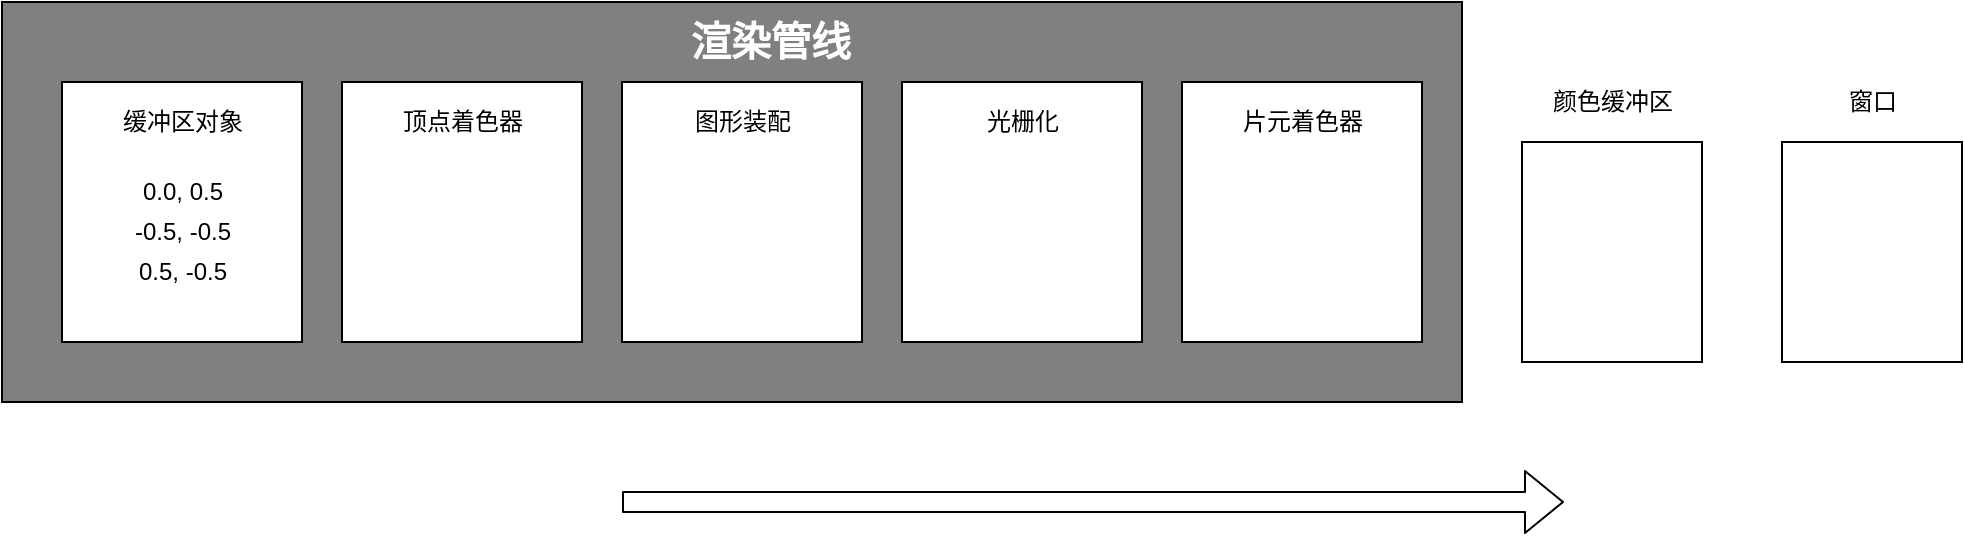 <mxfile version="14.6.13" type="device"><diagram id="A709e6_6HgD3ipG2Aghi" name="第 1 页"><mxGraphModel dx="1346" dy="852" grid="1" gridSize="10" guides="1" tooltips="1" connect="1" arrows="1" fold="1" page="1" pageScale="1" pageWidth="827" pageHeight="1169" math="0" shadow="0"><root><mxCell id="0"/><mxCell id="1" parent="0"/><mxCell id="R0TZvP-YoFFXSKELO6V5-19" value="" style="rounded=0;whiteSpace=wrap;html=1;fillColor=#808080;" parent="1" vertex="1"><mxGeometry x="10" y="160" width="730" height="200" as="geometry"/></mxCell><mxCell id="R0TZvP-YoFFXSKELO6V5-1" value="" style="rounded=0;whiteSpace=wrap;html=1;" parent="1" vertex="1"><mxGeometry x="40" y="200" width="120" height="130" as="geometry"/></mxCell><mxCell id="R0TZvP-YoFFXSKELO6V5-2" value="缓冲区对象" style="text;html=1;resizable=0;autosize=1;align=center;verticalAlign=middle;points=[];fillColor=none;strokeColor=none;rounded=0;" parent="1" vertex="1"><mxGeometry x="60" y="210" width="80" height="20" as="geometry"/></mxCell><mxCell id="R0TZvP-YoFFXSKELO6V5-3" value="0.0, 0.5" style="text;html=1;resizable=0;autosize=1;align=center;verticalAlign=middle;points=[];fillColor=none;strokeColor=none;rounded=0;" parent="1" vertex="1"><mxGeometry x="70" y="245" width="60" height="20" as="geometry"/></mxCell><mxCell id="R0TZvP-YoFFXSKELO6V5-5" value="-0.5, -0.5" style="text;html=1;resizable=0;autosize=1;align=center;verticalAlign=middle;points=[];fillColor=none;strokeColor=none;rounded=0;" parent="1" vertex="1"><mxGeometry x="70" y="265" width="60" height="20" as="geometry"/></mxCell><mxCell id="R0TZvP-YoFFXSKELO6V5-6" value="0.5, -0.5" style="text;html=1;resizable=0;autosize=1;align=center;verticalAlign=middle;points=[];fillColor=none;strokeColor=none;rounded=0;" parent="1" vertex="1"><mxGeometry x="70" y="285" width="60" height="20" as="geometry"/></mxCell><mxCell id="R0TZvP-YoFFXSKELO6V5-8" value="" style="rounded=0;whiteSpace=wrap;html=1;" parent="1" vertex="1"><mxGeometry x="180" y="200" width="120" height="130" as="geometry"/></mxCell><mxCell id="R0TZvP-YoFFXSKELO6V5-9" value="顶点着色器" style="text;html=1;resizable=0;autosize=1;align=center;verticalAlign=middle;points=[];fillColor=none;strokeColor=none;rounded=0;" parent="1" vertex="1"><mxGeometry x="200" y="210" width="80" height="20" as="geometry"/></mxCell><mxCell id="R0TZvP-YoFFXSKELO6V5-10" value="" style="rounded=0;whiteSpace=wrap;html=1;" parent="1" vertex="1"><mxGeometry x="320" y="200" width="120" height="130" as="geometry"/></mxCell><mxCell id="R0TZvP-YoFFXSKELO6V5-11" value="图形装配" style="text;html=1;resizable=0;autosize=1;align=center;verticalAlign=middle;points=[];fillColor=none;strokeColor=none;rounded=0;" parent="1" vertex="1"><mxGeometry x="350" y="210" width="60" height="20" as="geometry"/></mxCell><mxCell id="R0TZvP-YoFFXSKELO6V5-12" value="" style="rounded=0;whiteSpace=wrap;html=1;" parent="1" vertex="1"><mxGeometry x="460" y="200" width="120" height="130" as="geometry"/></mxCell><mxCell id="R0TZvP-YoFFXSKELO6V5-13" value="光栅化" style="text;html=1;resizable=0;autosize=1;align=center;verticalAlign=middle;points=[];fillColor=none;strokeColor=none;rounded=0;" parent="1" vertex="1"><mxGeometry x="495" y="210" width="50" height="20" as="geometry"/></mxCell><mxCell id="R0TZvP-YoFFXSKELO6V5-14" value="" style="rounded=0;whiteSpace=wrap;html=1;" parent="1" vertex="1"><mxGeometry x="600" y="200" width="120" height="130" as="geometry"/></mxCell><mxCell id="R0TZvP-YoFFXSKELO6V5-15" value="片元着色器" style="text;html=1;resizable=0;autosize=1;align=center;verticalAlign=middle;points=[];fillColor=none;strokeColor=none;rounded=0;" parent="1" vertex="1"><mxGeometry x="620" y="210" width="80" height="20" as="geometry"/></mxCell><mxCell id="R0TZvP-YoFFXSKELO6V5-17" value="" style="shape=flexArrow;endArrow=classic;html=1;" parent="1" edge="1"><mxGeometry width="50" height="50" relative="1" as="geometry"><mxPoint x="320" y="410" as="sourcePoint"/><mxPoint x="791" y="410" as="targetPoint"/></mxGeometry></mxCell><mxCell id="R0TZvP-YoFFXSKELO6V5-18" value="" style="rounded=0;whiteSpace=wrap;html=1;fillColor=#FFFFFF;" parent="1" vertex="1"><mxGeometry x="770" y="230" width="90" height="110" as="geometry"/></mxCell><mxCell id="R0TZvP-YoFFXSKELO6V5-20" value="颜色缓冲区" style="text;html=1;resizable=0;autosize=1;align=center;verticalAlign=middle;points=[];fillColor=none;strokeColor=none;rounded=0;" parent="1" vertex="1"><mxGeometry x="775" y="200" width="80" height="20" as="geometry"/></mxCell><mxCell id="R0TZvP-YoFFXSKELO6V5-21" value="" style="rounded=0;whiteSpace=wrap;html=1;fillColor=#FFFFFF;" parent="1" vertex="1"><mxGeometry x="900" y="230" width="90" height="110" as="geometry"/></mxCell><mxCell id="R0TZvP-YoFFXSKELO6V5-22" value="窗口" style="text;html=1;resizable=0;autosize=1;align=center;verticalAlign=middle;points=[];fillColor=none;strokeColor=none;rounded=0;" parent="1" vertex="1"><mxGeometry x="925" y="200" width="40" height="20" as="geometry"/></mxCell><mxCell id="3oBpBkR5VqMBZpyRqUvO-1" value="&lt;font color=&quot;#ffffff&quot; size=&quot;1&quot;&gt;&lt;b style=&quot;font-size: 20px&quot;&gt;渲染管线&lt;/b&gt;&lt;/font&gt;" style="text;html=1;resizable=0;autosize=1;align=center;verticalAlign=middle;points=[];fillColor=none;strokeColor=none;rounded=0;" parent="1" vertex="1"><mxGeometry x="344" y="169" width="100" height="20" as="geometry"/></mxCell></root></mxGraphModel></diagram></mxfile>
